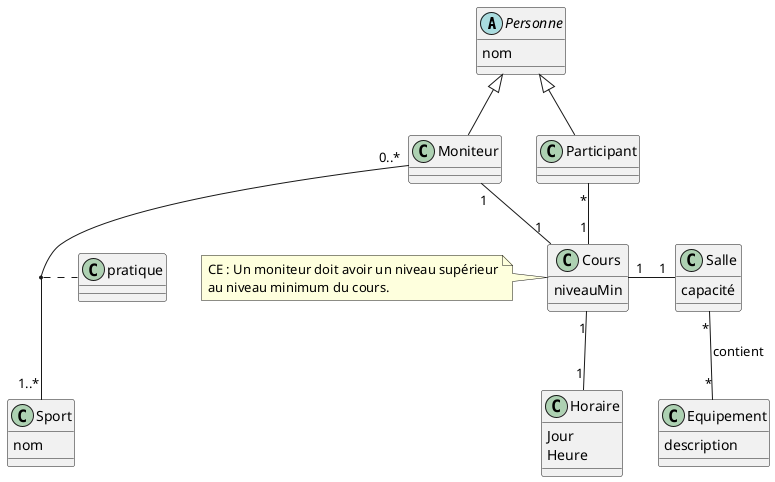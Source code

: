 @startuml
abstract class Personne {
    nom
}
class Participant
class Moniteur

class Sport {
    nom
}

class Salle {
    capacité
}

class Equipement {
    description
}

class Horaire {
    Jour
    Heure
}

class Cours {
  niveauMin
}

note left: CE : Un moniteur doit avoir un niveau supérieur\nau niveau minimum du cours.

Moniteur "0..*" -- "1..*" Sport
(Moniteur, Sport) .. pratique

Salle "1" -l- "1" Cours
Moniteur "1" -d- "1" Cours
Horaire "1" -u- "1" Cours
Participant "*" -- "1" Cours

Salle "*" -d- "*" Equipement : contient
Personne <|-d- Participant
Personne <|-d- Moniteur
@enduml